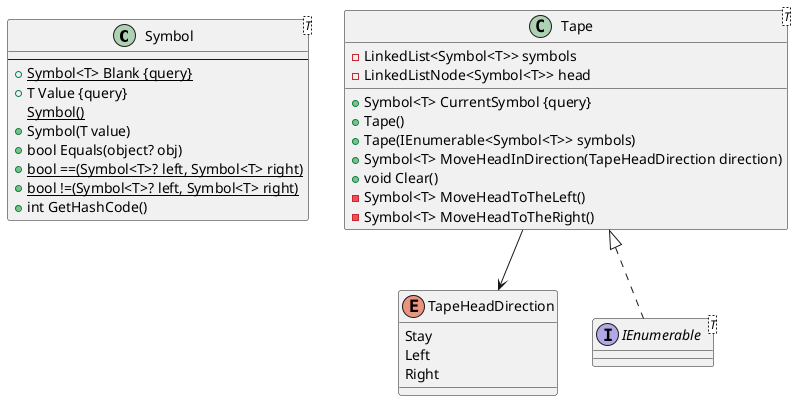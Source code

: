 @startuml classes

class Symbol<T> {
    --
    +{static} Symbol<T> Blank {query}
    +T Value {query}
    {static} Symbol()
    +Symbol(T value)
    +bool Equals(object? obj)
    +{static} bool ==(Symbol<T>? left, Symbol<T> right)
    +{static} bool !=(Symbol<T>? left, Symbol<T> right)
    +int GetHashCode()
}

enum TapeHeadDirection {
    Stay
    Left
    Right
}

class "Tape<T>" as Tape_T {
    -LinkedList<Symbol<T>> symbols
    -LinkedListNode<Symbol<T>> head
    +{method} Symbol<T> CurrentSymbol {query}
    +Tape()
    +Tape(IEnumerable<Symbol<T>> symbols)
    +Symbol<T> MoveHeadInDirection(TapeHeadDirection direction)
    +void Clear()
    -Symbol<T> MoveHeadToTheLeft()
    -Symbol<T> MoveHeadToTheRight()
}

interface "IEnumerable<T>" as IEnumerable_T
Tape_T <|.. IEnumerable_T
Tape_T --> TapeHeadDirection

@enduml